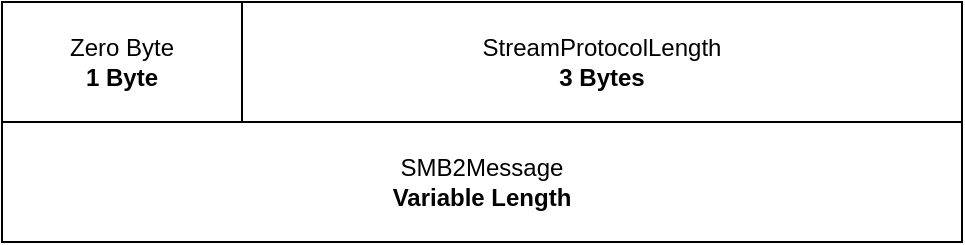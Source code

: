 <mxfile version="28.1.2">
  <diagram name="Page-1" id="npBIhtGl461E2MBbq7YV">
    <mxGraphModel dx="1426" dy="787" grid="1" gridSize="10" guides="1" tooltips="1" connect="1" arrows="1" fold="1" page="1" pageScale="1" pageWidth="827" pageHeight="1169" math="0" shadow="0">
      <root>
        <mxCell id="0" />
        <mxCell id="1" parent="0" />
        <mxCell id="ZZesttGwEtAWEYn74NZ--1" value="&lt;div&gt;Zero Byte&lt;/div&gt;&lt;div&gt;&lt;b&gt;1 Byte&lt;/b&gt;&lt;/div&gt;" style="rounded=0;whiteSpace=wrap;html=1;" vertex="1" parent="1">
          <mxGeometry x="174" y="110" width="120" height="60" as="geometry" />
        </mxCell>
        <mxCell id="ZZesttGwEtAWEYn74NZ--2" value="&lt;div&gt;StreamProtocolLength&lt;/div&gt;&lt;b&gt;3 Bytes&lt;/b&gt;" style="rounded=0;whiteSpace=wrap;html=1;" vertex="1" parent="1">
          <mxGeometry x="294" y="110" width="360" height="60" as="geometry" />
        </mxCell>
        <mxCell id="ZZesttGwEtAWEYn74NZ--6" value="&lt;div&gt;SMB2Message&lt;/div&gt;&lt;div&gt;&lt;b&gt;Variable Length&lt;/b&gt;&lt;/div&gt;" style="rounded=0;whiteSpace=wrap;html=1;" vertex="1" parent="1">
          <mxGeometry x="174" y="170" width="480" height="60" as="geometry" />
        </mxCell>
      </root>
    </mxGraphModel>
  </diagram>
</mxfile>
